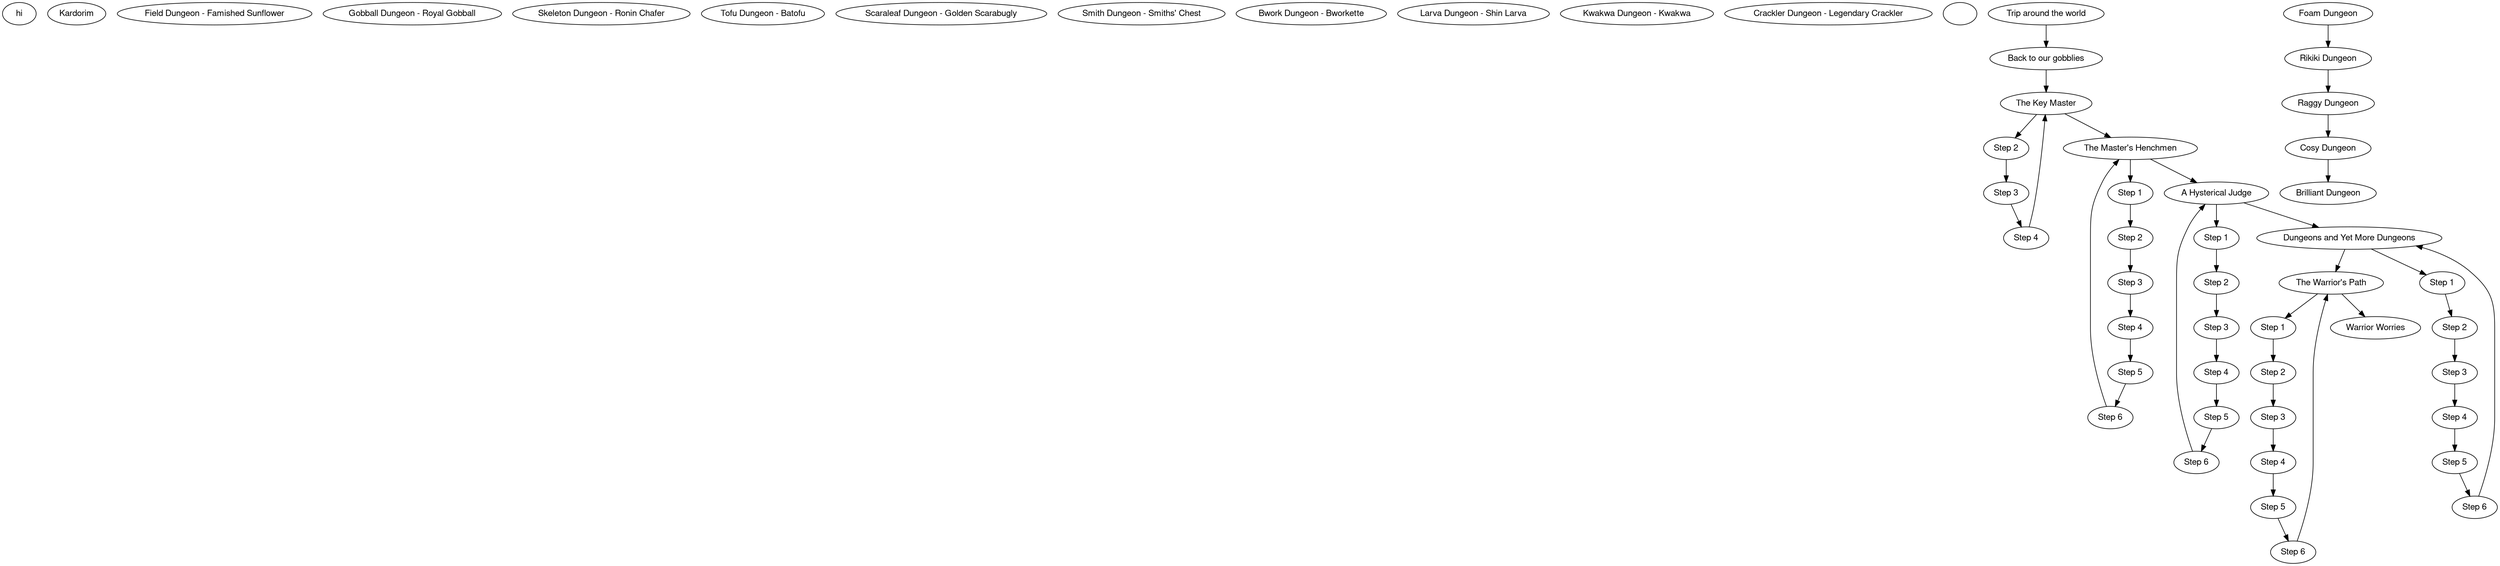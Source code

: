 # Place the cursor inside "graph" to get some refactoring options

digraph {
fontname="Helvetica,Arial,sans-serif"
	node [fontname="Helvetica,Arial,sans-serif"]
	edge [fontname="Helvetica,Arial,sans-serif"]
	subgraph "Dungeons" {
		1000 [label="dungeon template"];
		1001 [label="Kardorim"];
		1002 [label="Field Dungeon - Famished Sunflower"];
		1003 [label="Gobball Dungeon - Royal Gobball"];
		1004 [label="Skeleton Dungeon - Ronin Chafer"];
		1005 [label="Tofu Dungeon - Batofu"];
		1006 [label="Scaraleaf Dungeon - Golden Scarabugly"];
		1007 [label="Smith Dungeon - Smiths' Chest"];
		1008 [label="Bwork Dungeon - Bworkette"];
		1009 [label="Larva Dungeon - Shin Larva"];
		1010 [label="Kwakwa Dungeon - Kwakwa"];
		1011 [label="Crackler Dungeon - Legendary Crackler"];
		1012 [label=""];
		1000 [label=""];
		1000 [label=""];
		1000 [label=""];
		1000 [label=""];
		1000 [label=""];
		1000 [label=""];
		1000 [label=""];
		1000 [label=""];
		1000 [label=""];
		1000 [label=""];
		1000 [label=""];
		1000 [label=""];
		1000 [label="hi"];
	}
subgraph "Metamunch Kin"{
    1 [label="Trip around the world"];
    2 [label="Back to our gobblies"];
    
    1 -> 2;
    
}

subgraph "The Key Master" {
    3 [label="The Key Master"];
    4 [label="Step 2"];
    5 [label="Step 3"];
    6 [label="Step 4"];
    style=filled;
	color=lightgrey;
	node [style=filled,color=white];
 	label = "process #1";

    
    2 -> 3 -> 4 -> 5 -> 6 -> 3
}
subgraph "The Master's Henchmen" {
    7 [label="The Master's Henchmen"];
    8 [label="Step 1"];
    9 [label="Step 2"];
    10 [label="Step 3"];
    11 [label="Step 4"];
    12 [label="Step 5"];
    13 [label="Step 6"];

    3 -> 7 -> 8 -> 9 -> 10 -> 11 -> 12 -> 13 -> 7;
}
subgraph "A Hysterical Judge" {
    14 [label="A Hysterical Judge"];
    15 [label="Step 1"];
    16 [label="Step 2"];
    17 [label="Step 3"];
    18 [label="Step 4"];
    19 [label="Step 5"];
    20 [label="Step 6"];
    7 -> 14 -> 15 -> 16 -> 17 -> 18 -> 19 -> 20 -> 14;
}
subgraph "Dungeons and Yet More Dungeons" {
    21 [label="Dungeons and Yet More Dungeons"];
    22 [label="Step 1"];
    23 [label="Step 2"];
    24 [label="Step 3"];
    25 [label="Step 4"];
    26 [label="Step 5"];
    27 [label="Step 6"];
    14 -> 21 -> 22 -> 23 -> 24 -> 25 -> 26 -> 27 -> 21
}
subgraph "The Warrior's Path" {
    28 [label="The Warrior's Path"];
    29 [label="Step 1"];
    30 [label="Step 2"];
    31 [label="Step 3"];
    32 [label="Step 4"];
    33 [label="Step 5"];
    34 [label="Step 6"];
    21 -> 28 -> 29 -> 30 -> 31 -> 32 -> 33 -> 34 -> 28;
}
subgraph "Belina Thumb" {
    35 [label="Foam Dungeon"];
    36 [label="Rikiki Dungeon"];
    37 [label="Raggy Dungeon"];
    38 [label="Cosy Dungeon"];
    39 [label="Brilliant Dungeon"];
    35 -> 36 -> 37 -> 38 -> 39;
}
subgraph "Warrior Worries" {
    42 [label="Warrior Worries"]
    28 -> 42;
}
}
